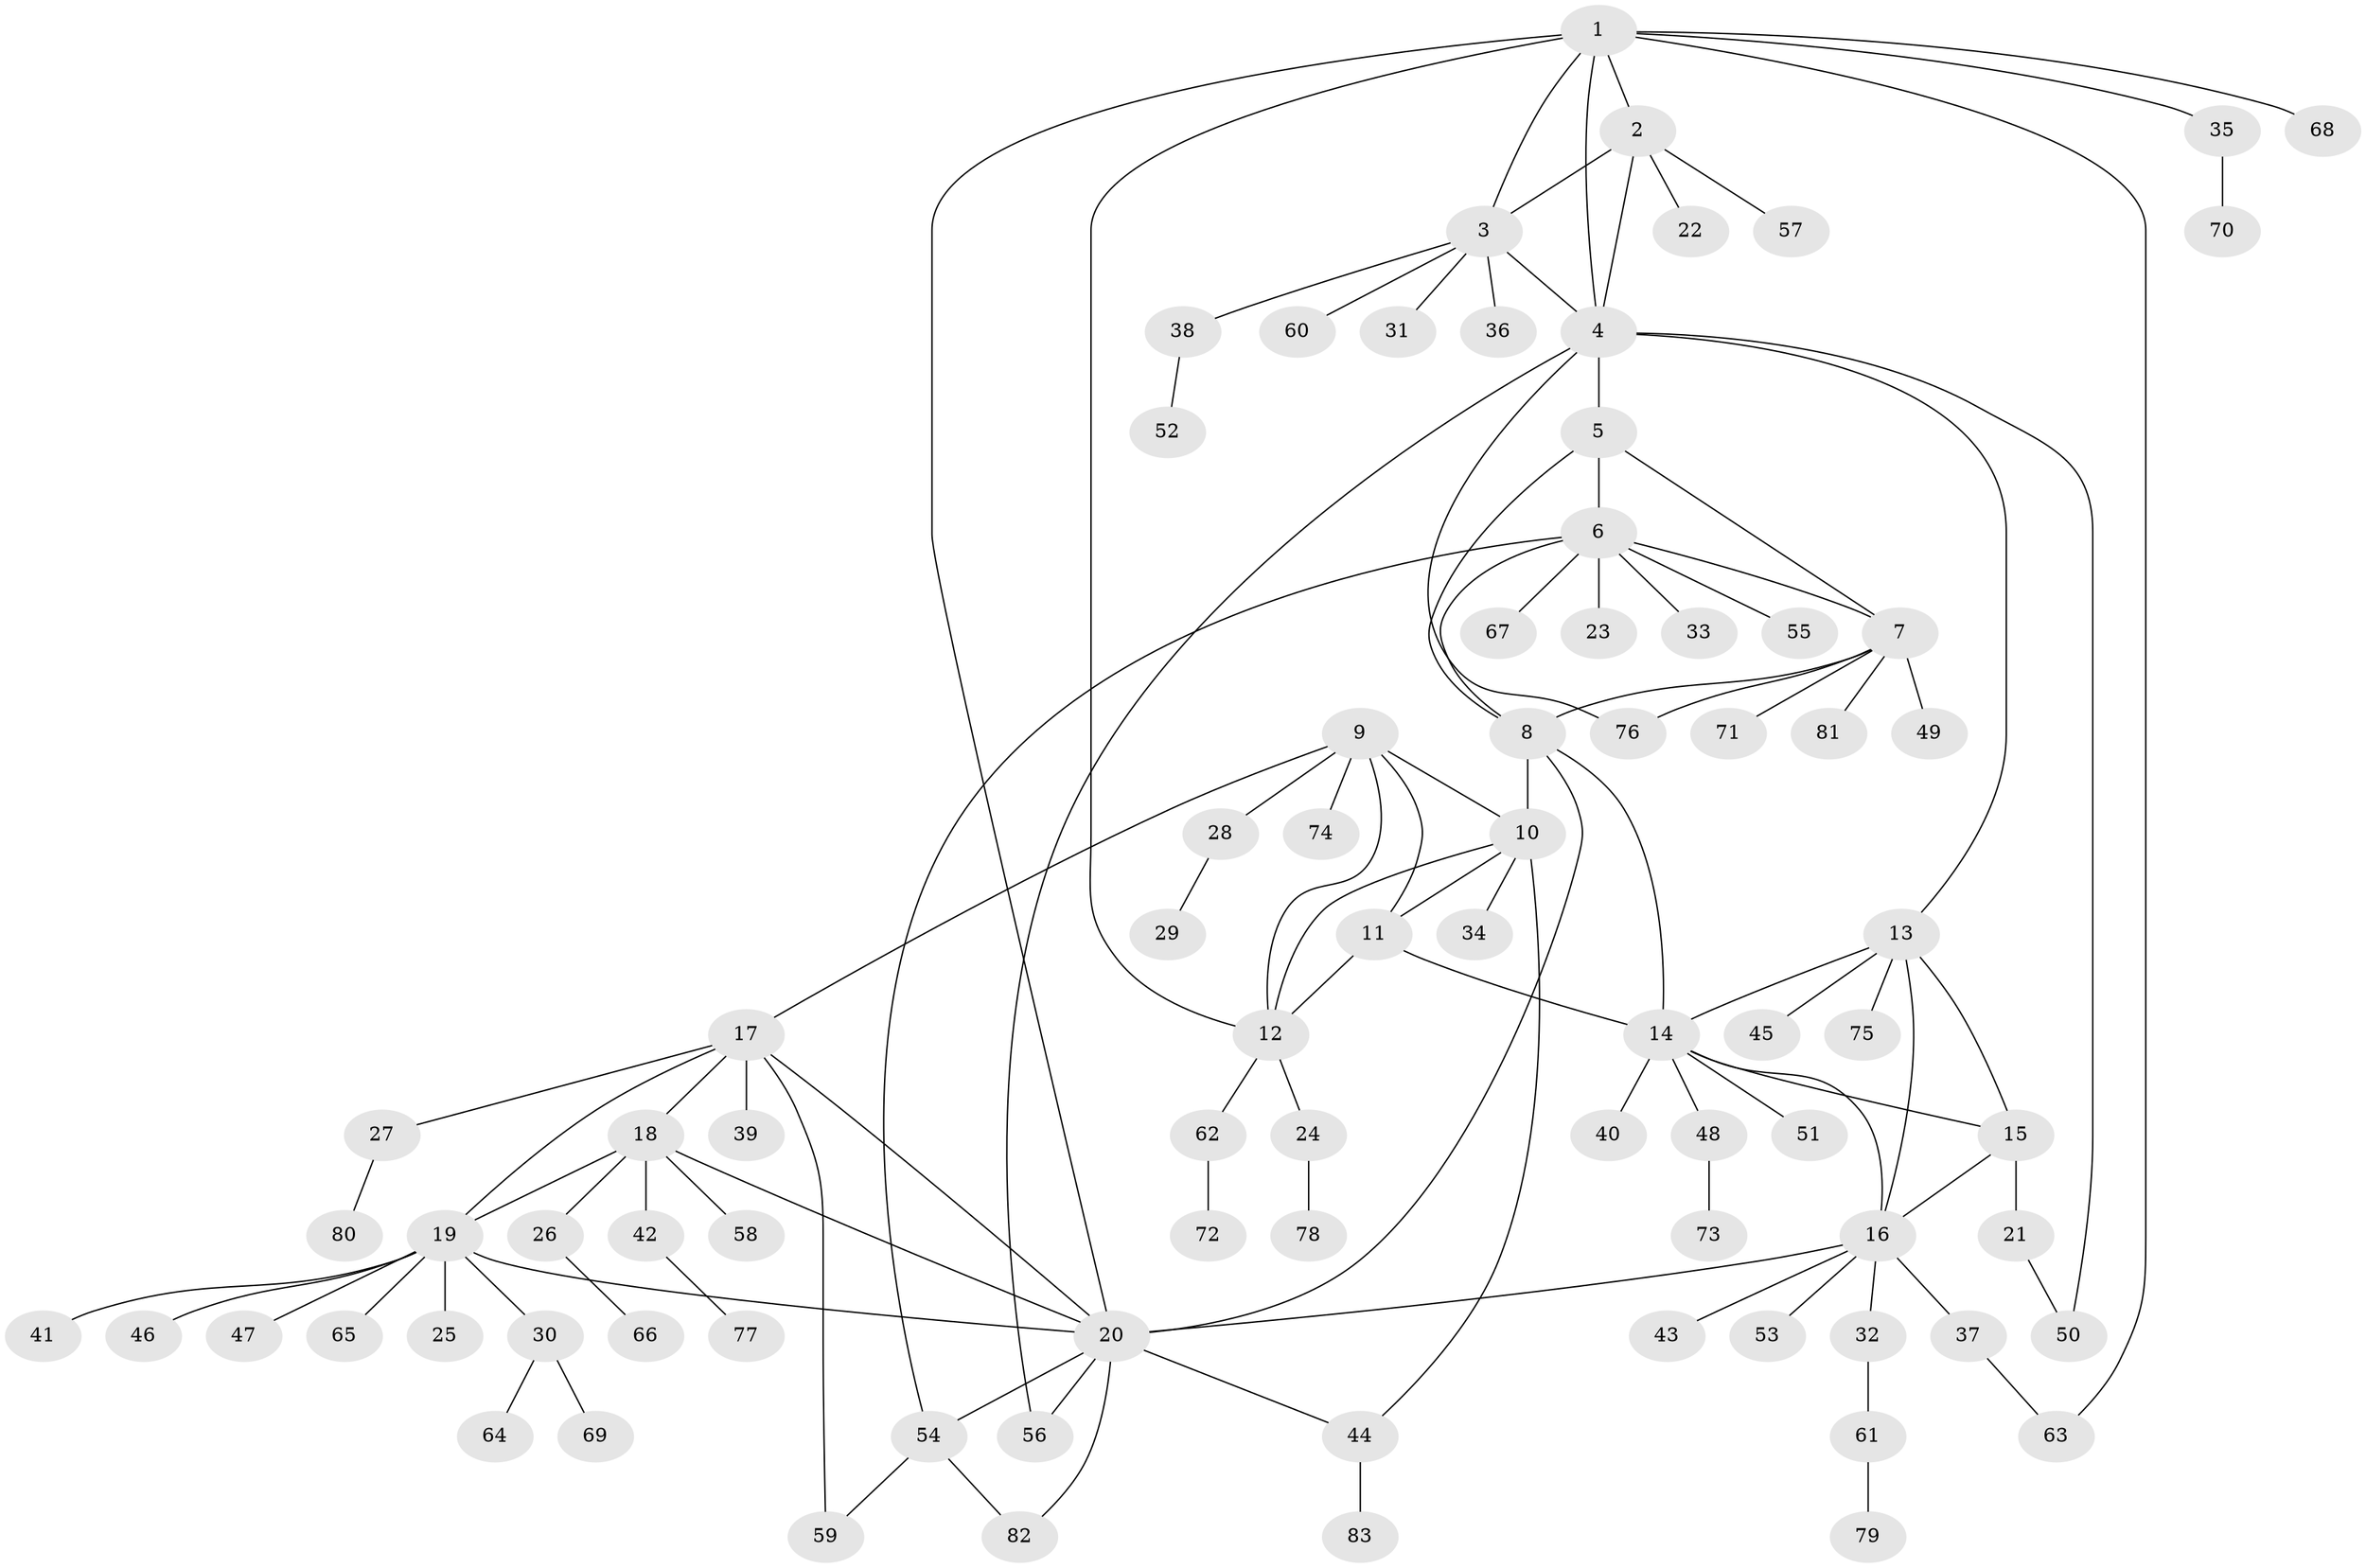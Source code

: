 // coarse degree distribution, {5: 0.14285714285714285, 9: 0.047619047619047616, 6: 0.047619047619047616, 7: 0.047619047619047616, 1: 0.5238095238095238, 2: 0.07142857142857142, 3: 0.047619047619047616, 4: 0.047619047619047616, 8: 0.023809523809523808}
// Generated by graph-tools (version 1.1) at 2025/37/03/04/25 23:37:40]
// undirected, 83 vertices, 111 edges
graph export_dot {
  node [color=gray90,style=filled];
  1;
  2;
  3;
  4;
  5;
  6;
  7;
  8;
  9;
  10;
  11;
  12;
  13;
  14;
  15;
  16;
  17;
  18;
  19;
  20;
  21;
  22;
  23;
  24;
  25;
  26;
  27;
  28;
  29;
  30;
  31;
  32;
  33;
  34;
  35;
  36;
  37;
  38;
  39;
  40;
  41;
  42;
  43;
  44;
  45;
  46;
  47;
  48;
  49;
  50;
  51;
  52;
  53;
  54;
  55;
  56;
  57;
  58;
  59;
  60;
  61;
  62;
  63;
  64;
  65;
  66;
  67;
  68;
  69;
  70;
  71;
  72;
  73;
  74;
  75;
  76;
  77;
  78;
  79;
  80;
  81;
  82;
  83;
  1 -- 2;
  1 -- 3;
  1 -- 4;
  1 -- 12;
  1 -- 20;
  1 -- 35;
  1 -- 63;
  1 -- 68;
  2 -- 3;
  2 -- 4;
  2 -- 22;
  2 -- 57;
  3 -- 4;
  3 -- 31;
  3 -- 36;
  3 -- 38;
  3 -- 60;
  4 -- 5;
  4 -- 13;
  4 -- 50;
  4 -- 56;
  4 -- 76;
  5 -- 6;
  5 -- 7;
  5 -- 8;
  6 -- 7;
  6 -- 8;
  6 -- 23;
  6 -- 33;
  6 -- 54;
  6 -- 55;
  6 -- 67;
  7 -- 8;
  7 -- 49;
  7 -- 71;
  7 -- 76;
  7 -- 81;
  8 -- 10;
  8 -- 14;
  8 -- 20;
  9 -- 10;
  9 -- 11;
  9 -- 12;
  9 -- 17;
  9 -- 28;
  9 -- 74;
  10 -- 11;
  10 -- 12;
  10 -- 34;
  10 -- 44;
  11 -- 12;
  11 -- 14;
  12 -- 24;
  12 -- 62;
  13 -- 14;
  13 -- 15;
  13 -- 16;
  13 -- 45;
  13 -- 75;
  14 -- 15;
  14 -- 16;
  14 -- 40;
  14 -- 48;
  14 -- 51;
  15 -- 16;
  15 -- 21;
  16 -- 20;
  16 -- 32;
  16 -- 37;
  16 -- 43;
  16 -- 53;
  17 -- 18;
  17 -- 19;
  17 -- 20;
  17 -- 27;
  17 -- 39;
  17 -- 59;
  18 -- 19;
  18 -- 20;
  18 -- 26;
  18 -- 42;
  18 -- 58;
  19 -- 20;
  19 -- 25;
  19 -- 30;
  19 -- 41;
  19 -- 46;
  19 -- 47;
  19 -- 65;
  20 -- 44;
  20 -- 54;
  20 -- 56;
  20 -- 82;
  21 -- 50;
  24 -- 78;
  26 -- 66;
  27 -- 80;
  28 -- 29;
  30 -- 64;
  30 -- 69;
  32 -- 61;
  35 -- 70;
  37 -- 63;
  38 -- 52;
  42 -- 77;
  44 -- 83;
  48 -- 73;
  54 -- 59;
  54 -- 82;
  61 -- 79;
  62 -- 72;
}
